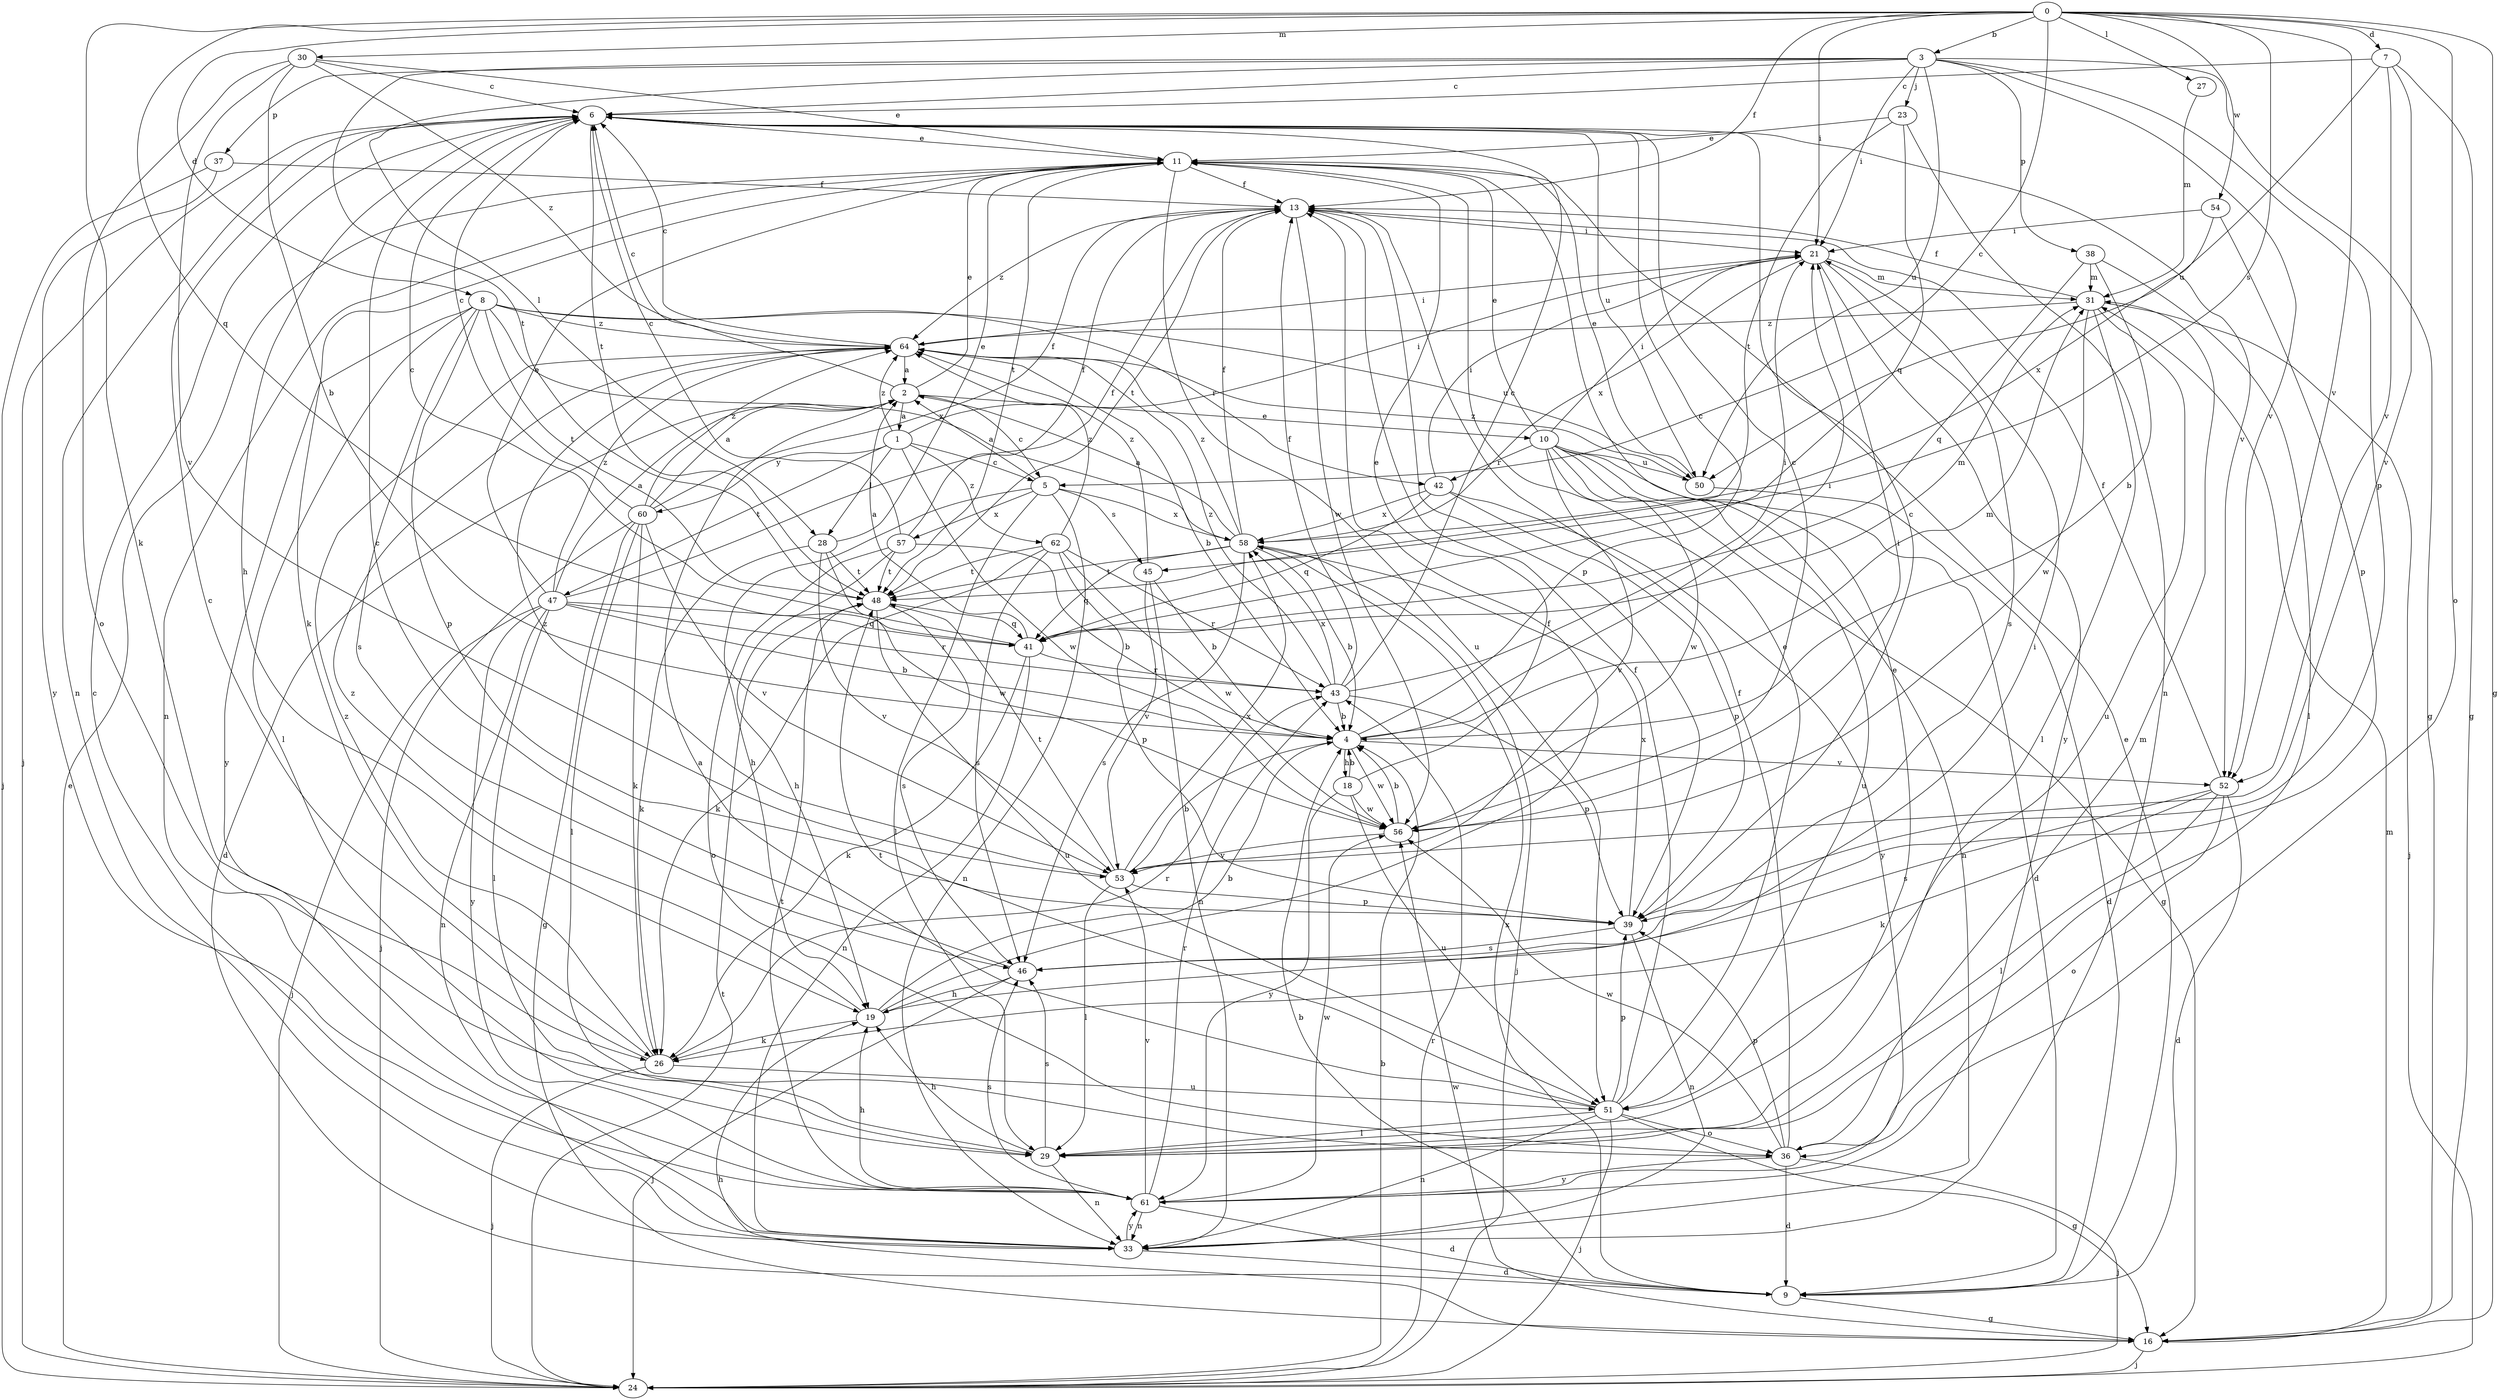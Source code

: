 strict digraph  {
0;
1;
2;
3;
4;
5;
6;
7;
8;
9;
10;
11;
13;
16;
18;
19;
21;
23;
24;
26;
27;
28;
29;
30;
31;
33;
36;
37;
38;
39;
41;
42;
43;
45;
46;
47;
48;
50;
51;
52;
53;
54;
56;
57;
58;
60;
61;
62;
64;
0 -> 3  [label=b];
0 -> 5  [label=c];
0 -> 7  [label=d];
0 -> 8  [label=d];
0 -> 13  [label=f];
0 -> 16  [label=g];
0 -> 21  [label=i];
0 -> 26  [label=k];
0 -> 27  [label=l];
0 -> 30  [label=m];
0 -> 36  [label=o];
0 -> 41  [label=q];
0 -> 45  [label=s];
0 -> 52  [label=v];
0 -> 54  [label=w];
1 -> 5  [label=c];
1 -> 21  [label=i];
1 -> 28  [label=l];
1 -> 47  [label=t];
1 -> 56  [label=w];
1 -> 60  [label=y];
1 -> 62  [label=z];
1 -> 64  [label=z];
2 -> 1  [label=a];
2 -> 5  [label=c];
2 -> 6  [label=c];
2 -> 9  [label=d];
2 -> 10  [label=e];
2 -> 11  [label=e];
3 -> 6  [label=c];
3 -> 16  [label=g];
3 -> 21  [label=i];
3 -> 23  [label=j];
3 -> 28  [label=l];
3 -> 37  [label=p];
3 -> 38  [label=p];
3 -> 39  [label=p];
3 -> 48  [label=t];
3 -> 50  [label=u];
3 -> 52  [label=v];
4 -> 6  [label=c];
4 -> 18  [label=h];
4 -> 21  [label=i];
4 -> 31  [label=m];
4 -> 52  [label=v];
4 -> 56  [label=w];
5 -> 2  [label=a];
5 -> 19  [label=h];
5 -> 29  [label=l];
5 -> 33  [label=n];
5 -> 45  [label=s];
5 -> 57  [label=x];
5 -> 58  [label=x];
6 -> 11  [label=e];
6 -> 19  [label=h];
6 -> 24  [label=j];
6 -> 33  [label=n];
6 -> 48  [label=t];
6 -> 50  [label=u];
6 -> 52  [label=v];
7 -> 6  [label=c];
7 -> 16  [label=g];
7 -> 50  [label=u];
7 -> 52  [label=v];
7 -> 53  [label=v];
8 -> 29  [label=l];
8 -> 39  [label=p];
8 -> 42  [label=r];
8 -> 46  [label=s];
8 -> 48  [label=t];
8 -> 50  [label=u];
8 -> 58  [label=x];
8 -> 61  [label=y];
8 -> 64  [label=z];
9 -> 4  [label=b];
9 -> 11  [label=e];
9 -> 16  [label=g];
9 -> 58  [label=x];
10 -> 9  [label=d];
10 -> 11  [label=e];
10 -> 16  [label=g];
10 -> 21  [label=i];
10 -> 33  [label=n];
10 -> 42  [label=r];
10 -> 50  [label=u];
10 -> 51  [label=u];
10 -> 53  [label=v];
10 -> 56  [label=w];
11 -> 13  [label=f];
11 -> 26  [label=k];
11 -> 33  [label=n];
11 -> 48  [label=t];
11 -> 51  [label=u];
13 -> 21  [label=i];
13 -> 39  [label=p];
13 -> 48  [label=t];
13 -> 56  [label=w];
13 -> 64  [label=z];
16 -> 19  [label=h];
16 -> 24  [label=j];
16 -> 31  [label=m];
16 -> 56  [label=w];
18 -> 4  [label=b];
18 -> 11  [label=e];
18 -> 51  [label=u];
18 -> 56  [label=w];
18 -> 61  [label=y];
19 -> 4  [label=b];
19 -> 13  [label=f];
19 -> 21  [label=i];
19 -> 26  [label=k];
19 -> 64  [label=z];
21 -> 31  [label=m];
21 -> 46  [label=s];
21 -> 58  [label=x];
21 -> 61  [label=y];
23 -> 11  [label=e];
23 -> 33  [label=n];
23 -> 41  [label=q];
23 -> 48  [label=t];
24 -> 4  [label=b];
24 -> 11  [label=e];
24 -> 43  [label=r];
24 -> 48  [label=t];
26 -> 6  [label=c];
26 -> 24  [label=j];
26 -> 43  [label=r];
26 -> 51  [label=u];
26 -> 64  [label=z];
27 -> 31  [label=m];
28 -> 11  [label=e];
28 -> 26  [label=k];
28 -> 48  [label=t];
28 -> 53  [label=v];
28 -> 56  [label=w];
29 -> 11  [label=e];
29 -> 19  [label=h];
29 -> 33  [label=n];
29 -> 46  [label=s];
30 -> 4  [label=b];
30 -> 6  [label=c];
30 -> 11  [label=e];
30 -> 36  [label=o];
30 -> 53  [label=v];
30 -> 64  [label=z];
31 -> 13  [label=f];
31 -> 24  [label=j];
31 -> 29  [label=l];
31 -> 51  [label=u];
31 -> 56  [label=w];
31 -> 64  [label=z];
33 -> 6  [label=c];
33 -> 9  [label=d];
33 -> 61  [label=y];
36 -> 9  [label=d];
36 -> 13  [label=f];
36 -> 24  [label=j];
36 -> 31  [label=m];
36 -> 39  [label=p];
36 -> 56  [label=w];
36 -> 61  [label=y];
37 -> 13  [label=f];
37 -> 24  [label=j];
37 -> 61  [label=y];
38 -> 4  [label=b];
38 -> 29  [label=l];
38 -> 31  [label=m];
38 -> 41  [label=q];
39 -> 6  [label=c];
39 -> 33  [label=n];
39 -> 46  [label=s];
39 -> 58  [label=x];
41 -> 2  [label=a];
41 -> 6  [label=c];
41 -> 26  [label=k];
41 -> 31  [label=m];
41 -> 33  [label=n];
41 -> 43  [label=r];
42 -> 21  [label=i];
42 -> 39  [label=p];
42 -> 41  [label=q];
42 -> 58  [label=x];
42 -> 61  [label=y];
43 -> 4  [label=b];
43 -> 6  [label=c];
43 -> 13  [label=f];
43 -> 21  [label=i];
43 -> 39  [label=p];
43 -> 58  [label=x];
43 -> 64  [label=z];
45 -> 4  [label=b];
45 -> 33  [label=n];
45 -> 53  [label=v];
45 -> 64  [label=z];
46 -> 6  [label=c];
46 -> 19  [label=h];
46 -> 24  [label=j];
47 -> 2  [label=a];
47 -> 4  [label=b];
47 -> 11  [label=e];
47 -> 13  [label=f];
47 -> 24  [label=j];
47 -> 29  [label=l];
47 -> 33  [label=n];
47 -> 41  [label=q];
47 -> 43  [label=r];
47 -> 61  [label=y];
47 -> 64  [label=z];
48 -> 41  [label=q];
48 -> 46  [label=s];
48 -> 51  [label=u];
50 -> 9  [label=d];
50 -> 11  [label=e];
50 -> 64  [label=z];
51 -> 2  [label=a];
51 -> 11  [label=e];
51 -> 13  [label=f];
51 -> 16  [label=g];
51 -> 24  [label=j];
51 -> 29  [label=l];
51 -> 33  [label=n];
51 -> 36  [label=o];
51 -> 39  [label=p];
51 -> 48  [label=t];
52 -> 9  [label=d];
52 -> 13  [label=f];
52 -> 26  [label=k];
52 -> 29  [label=l];
52 -> 36  [label=o];
52 -> 46  [label=s];
53 -> 4  [label=b];
53 -> 29  [label=l];
53 -> 39  [label=p];
53 -> 48  [label=t];
53 -> 58  [label=x];
53 -> 64  [label=z];
54 -> 21  [label=i];
54 -> 39  [label=p];
54 -> 58  [label=x];
56 -> 4  [label=b];
56 -> 6  [label=c];
56 -> 21  [label=i];
56 -> 53  [label=v];
57 -> 4  [label=b];
57 -> 6  [label=c];
57 -> 13  [label=f];
57 -> 19  [label=h];
57 -> 36  [label=o];
57 -> 48  [label=t];
58 -> 2  [label=a];
58 -> 4  [label=b];
58 -> 13  [label=f];
58 -> 24  [label=j];
58 -> 41  [label=q];
58 -> 46  [label=s];
58 -> 48  [label=t];
58 -> 64  [label=z];
60 -> 2  [label=a];
60 -> 6  [label=c];
60 -> 13  [label=f];
60 -> 16  [label=g];
60 -> 24  [label=j];
60 -> 26  [label=k];
60 -> 29  [label=l];
60 -> 53  [label=v];
60 -> 64  [label=z];
61 -> 9  [label=d];
61 -> 19  [label=h];
61 -> 33  [label=n];
61 -> 43  [label=r];
61 -> 46  [label=s];
61 -> 48  [label=t];
61 -> 53  [label=v];
61 -> 56  [label=w];
62 -> 26  [label=k];
62 -> 39  [label=p];
62 -> 43  [label=r];
62 -> 46  [label=s];
62 -> 48  [label=t];
62 -> 56  [label=w];
62 -> 64  [label=z];
64 -> 2  [label=a];
64 -> 4  [label=b];
64 -> 6  [label=c];
64 -> 21  [label=i];
}
